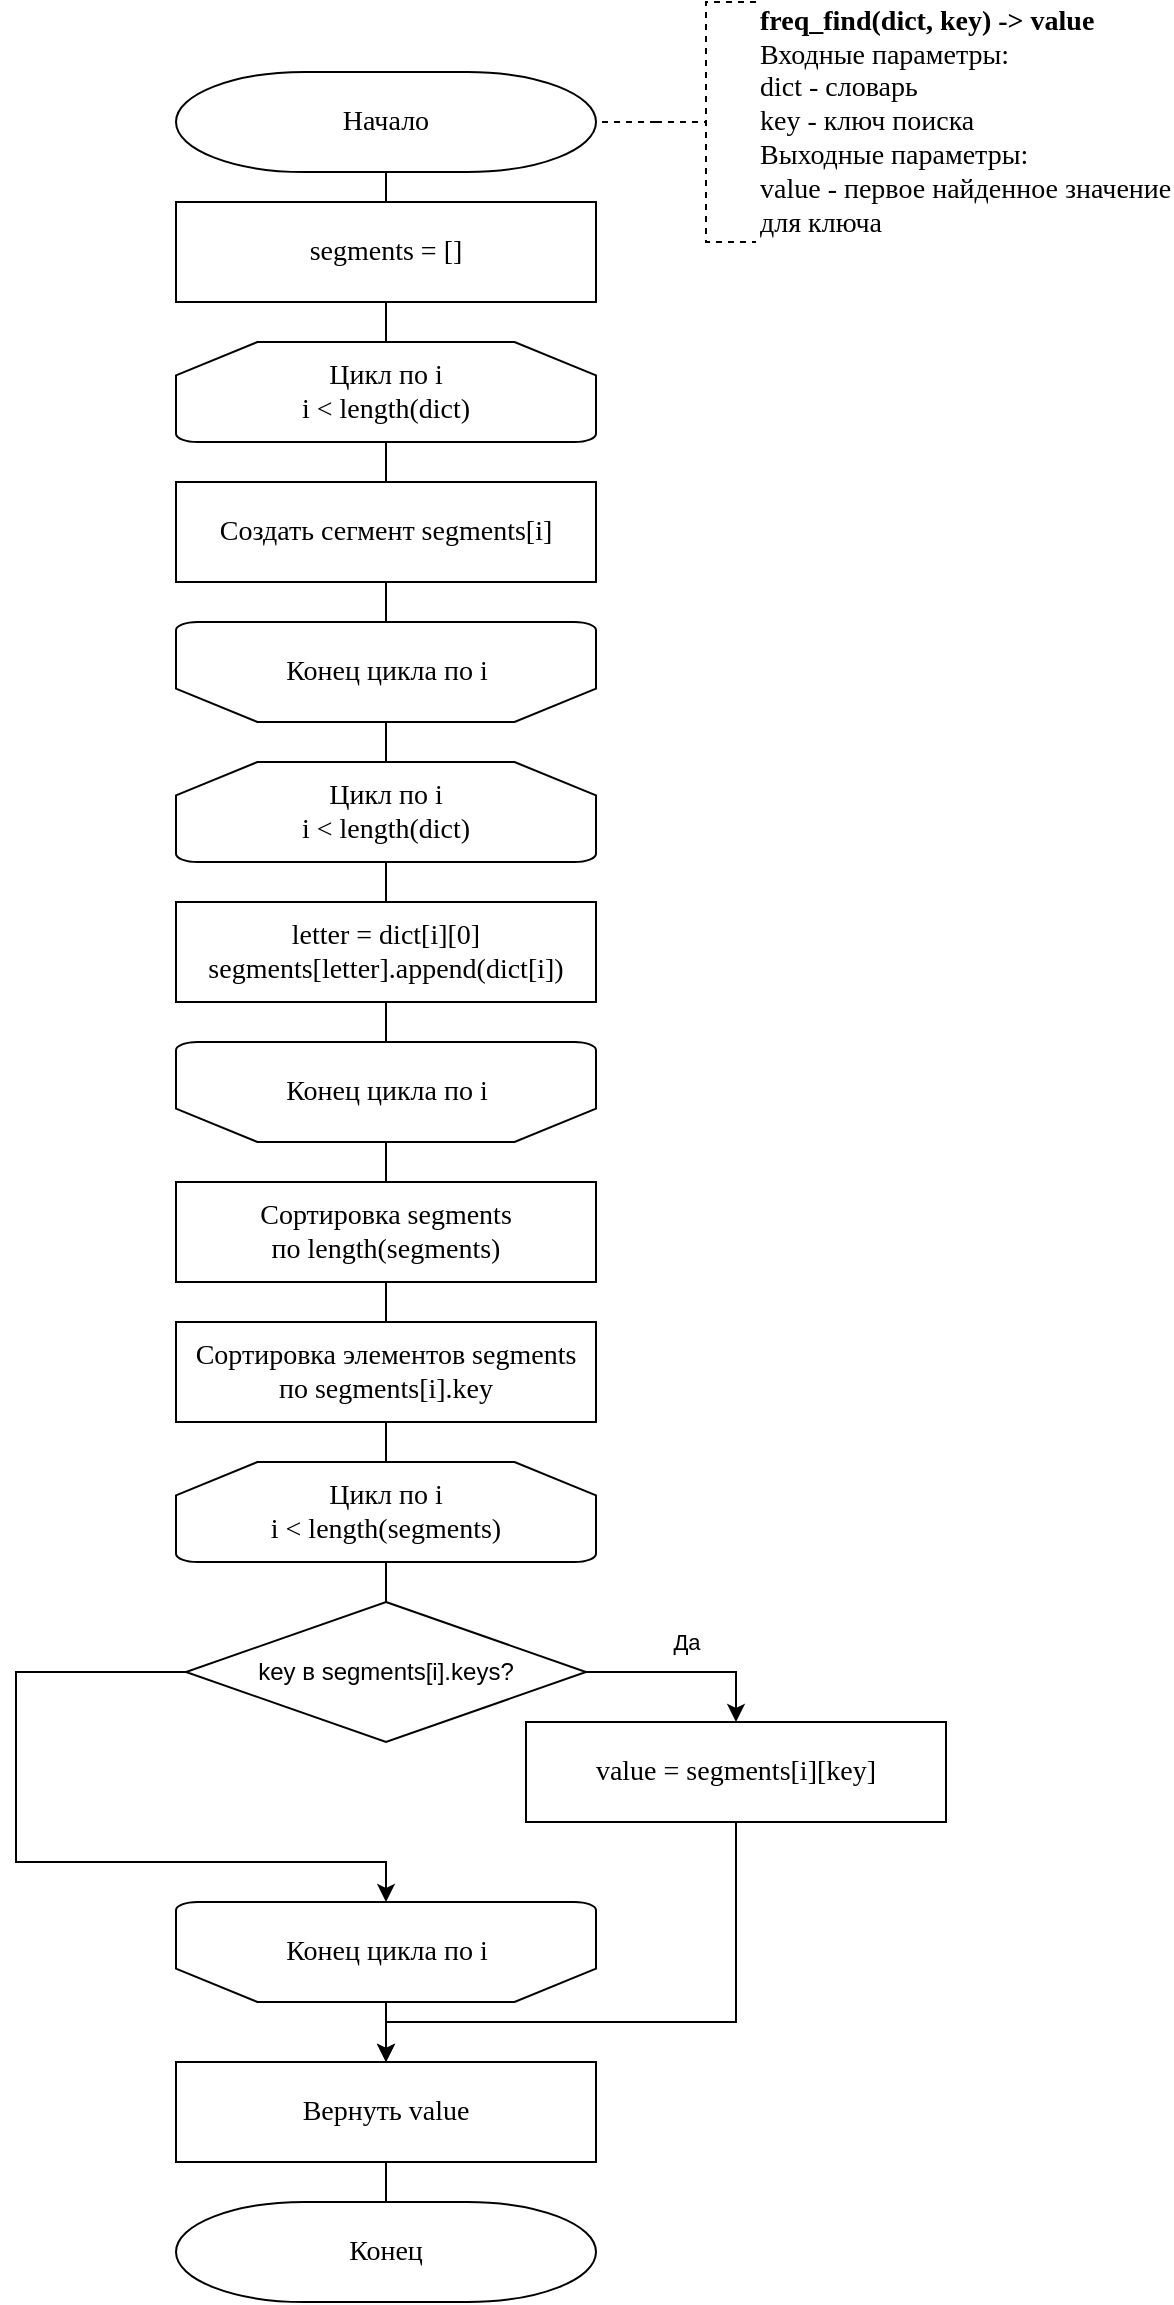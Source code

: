 <mxfile version="13.0.3" type="device"><diagram id="C5RBs43oDa-KdzZeNtuy" name="Page-1"><mxGraphModel dx="1338" dy="816" grid="1" gridSize="10" guides="1" tooltips="1" connect="1" arrows="1" fold="1" page="1" pageScale="1" pageWidth="827" pageHeight="1169" math="0" shadow="0"><root><mxCell id="WIyWlLk6GJQsqaUBKTNV-0"/><mxCell id="WIyWlLk6GJQsqaUBKTNV-1" parent="WIyWlLk6GJQsqaUBKTNV-0"/><mxCell id="naHzqdu6imuNXF9us5Qk-33" value="Начало" style="strokeWidth=1;html=1;shape=mxgraph.flowchart.terminator;whiteSpace=wrap;fontSize=14;fontFamily=Times New Roman;" vertex="1" parent="WIyWlLk6GJQsqaUBKTNV-1"><mxGeometry x="160" y="45" width="210" height="50" as="geometry"/></mxCell><mxCell id="naHzqdu6imuNXF9us5Qk-34" style="edgeStyle=orthogonalEdgeStyle;rounded=0;orthogonalLoop=1;jettySize=auto;html=1;exitX=0;exitY=0.5;exitDx=0;exitDy=0;exitPerimeter=0;entryX=1;entryY=0.5;entryDx=0;entryDy=0;entryPerimeter=0;dashed=1;endArrow=none;endFill=0;fontSize=14;fontFamily=Times New Roman;" edge="1" parent="WIyWlLk6GJQsqaUBKTNV-1" source="naHzqdu6imuNXF9us5Qk-35" target="naHzqdu6imuNXF9us5Qk-33"><mxGeometry relative="1" as="geometry"/></mxCell><mxCell id="naHzqdu6imuNXF9us5Qk-35" value="&lt;b style=&quot;font-size: 14px&quot;&gt;freq_find(dict, key) -&amp;gt; value&lt;/b&gt;&lt;br style=&quot;font-size: 14px&quot;&gt;Входные параметры:&lt;br style=&quot;font-size: 14px&quot;&gt;dict - словарь&lt;br style=&quot;font-size: 14px&quot;&gt;key - ключ поиска&lt;br style=&quot;font-size: 14px&quot;&gt;Выходные параметры:&lt;br style=&quot;font-size: 14px&quot;&gt;value - первое найденное значение&lt;br style=&quot;font-size: 14px&quot;&gt;для ключа" style="strokeWidth=1;html=1;shape=mxgraph.flowchart.annotation_2;align=left;labelPosition=right;pointerEvents=1;dashed=1;fontSize=14;fontFamily=Times New Roman;" vertex="1" parent="WIyWlLk6GJQsqaUBKTNV-1"><mxGeometry x="400" y="10" width="50" height="120" as="geometry"/></mxCell><mxCell id="naHzqdu6imuNXF9us5Qk-88" style="edgeStyle=orthogonalEdgeStyle;rounded=0;orthogonalLoop=1;jettySize=auto;html=1;exitX=0.5;exitY=1;exitDx=0;exitDy=0;exitPerimeter=0;entryX=0.5;entryY=0;entryDx=0;entryDy=0;endArrow=none;endFill=0;" edge="1" parent="WIyWlLk6GJQsqaUBKTNV-1" source="naHzqdu6imuNXF9us5Qk-37" target="naHzqdu6imuNXF9us5Qk-52"><mxGeometry relative="1" as="geometry"/></mxCell><mxCell id="naHzqdu6imuNXF9us5Qk-37" value="Цикл по i&lt;br style=&quot;font-size: 14px&quot;&gt;i &amp;lt; length(dict)" style="strokeWidth=1;html=1;shape=mxgraph.flowchart.loop_limit;whiteSpace=wrap;fontSize=14;fontFamily=Times New Roman;" vertex="1" parent="WIyWlLk6GJQsqaUBKTNV-1"><mxGeometry x="160" y="180" width="210" height="50" as="geometry"/></mxCell><mxCell id="naHzqdu6imuNXF9us5Qk-42" value="Конец" style="strokeWidth=1;html=1;shape=mxgraph.flowchart.terminator;whiteSpace=wrap;fontSize=14;fontFamily=Times New Roman;" vertex="1" parent="WIyWlLk6GJQsqaUBKTNV-1"><mxGeometry x="160" y="1110" width="210" height="50" as="geometry"/></mxCell><mxCell id="naHzqdu6imuNXF9us5Qk-90" style="edgeStyle=orthogonalEdgeStyle;rounded=0;orthogonalLoop=1;jettySize=auto;html=1;exitX=0.5;exitY=0;exitDx=0;exitDy=0;exitPerimeter=0;entryX=0.5;entryY=0;entryDx=0;entryDy=0;entryPerimeter=0;endArrow=none;endFill=0;" edge="1" parent="WIyWlLk6GJQsqaUBKTNV-1" source="naHzqdu6imuNXF9us5Qk-44" target="naHzqdu6imuNXF9us5Qk-71"><mxGeometry relative="1" as="geometry"/></mxCell><mxCell id="naHzqdu6imuNXF9us5Qk-44" value="" style="strokeWidth=1;html=1;shape=mxgraph.flowchart.loop_limit;whiteSpace=wrap;rotation=-180;fontSize=14;fontFamily=Times New Roman;" vertex="1" parent="WIyWlLk6GJQsqaUBKTNV-1"><mxGeometry x="160" y="320" width="210" height="50" as="geometry"/></mxCell><mxCell id="naHzqdu6imuNXF9us5Qk-45" value="Конец цикла по i" style="text;html=1;align=center;verticalAlign=middle;resizable=0;points=[];autosize=1;fontSize=14;fontFamily=Times New Roman;" vertex="1" parent="WIyWlLk6GJQsqaUBKTNV-1"><mxGeometry x="205" y="335" width="120" height="20" as="geometry"/></mxCell><mxCell id="naHzqdu6imuNXF9us5Qk-66" style="edgeStyle=orthogonalEdgeStyle;rounded=0;orthogonalLoop=1;jettySize=auto;html=1;exitX=0.5;exitY=0;exitDx=0;exitDy=0;entryX=0.5;entryY=1;entryDx=0;entryDy=0;entryPerimeter=0;endArrow=none;endFill=0;" edge="1" parent="WIyWlLk6GJQsqaUBKTNV-1" source="naHzqdu6imuNXF9us5Qk-47" target="naHzqdu6imuNXF9us5Qk-33"><mxGeometry relative="1" as="geometry"/></mxCell><mxCell id="naHzqdu6imuNXF9us5Qk-87" style="edgeStyle=orthogonalEdgeStyle;rounded=0;orthogonalLoop=1;jettySize=auto;html=1;exitX=0.5;exitY=1;exitDx=0;exitDy=0;entryX=0.5;entryY=0;entryDx=0;entryDy=0;entryPerimeter=0;endArrow=none;endFill=0;" edge="1" parent="WIyWlLk6GJQsqaUBKTNV-1" source="naHzqdu6imuNXF9us5Qk-47" target="naHzqdu6imuNXF9us5Qk-37"><mxGeometry relative="1" as="geometry"/></mxCell><mxCell id="naHzqdu6imuNXF9us5Qk-47" value="segments = []" style="rounded=0;whiteSpace=wrap;html=1;strokeWidth=1;fontSize=14;fontFamily=Times New Roman;" vertex="1" parent="WIyWlLk6GJQsqaUBKTNV-1"><mxGeometry x="160" y="110" width="210" height="50" as="geometry"/></mxCell><mxCell id="naHzqdu6imuNXF9us5Qk-98" style="edgeStyle=orthogonalEdgeStyle;rounded=0;orthogonalLoop=1;jettySize=auto;html=1;exitX=0.5;exitY=1;exitDx=0;exitDy=0;entryX=0.5;entryY=0;entryDx=0;entryDy=0;entryPerimeter=0;endArrow=none;endFill=0;" edge="1" parent="WIyWlLk6GJQsqaUBKTNV-1" source="naHzqdu6imuNXF9us5Qk-51" target="naHzqdu6imuNXF9us5Qk-42"><mxGeometry relative="1" as="geometry"/></mxCell><mxCell id="naHzqdu6imuNXF9us5Qk-51" value="&lt;span style=&quot;font-size: 14px; text-align: left; background-color: rgb(255, 255, 255);&quot;&gt;Вернуть value&lt;br style=&quot;font-size: 14px;&quot;&gt;&lt;/span&gt;" style="rounded=0;whiteSpace=wrap;html=1;strokeWidth=1;fontSize=14;fontFamily=Times New Roman;" vertex="1" parent="WIyWlLk6GJQsqaUBKTNV-1"><mxGeometry x="160" y="1040" width="210" height="50" as="geometry"/></mxCell><mxCell id="naHzqdu6imuNXF9us5Qk-89" style="edgeStyle=orthogonalEdgeStyle;rounded=0;orthogonalLoop=1;jettySize=auto;html=1;exitX=0.5;exitY=1;exitDx=0;exitDy=0;entryX=0.5;entryY=1;entryDx=0;entryDy=0;entryPerimeter=0;endArrow=none;endFill=0;" edge="1" parent="WIyWlLk6GJQsqaUBKTNV-1" source="naHzqdu6imuNXF9us5Qk-52" target="naHzqdu6imuNXF9us5Qk-44"><mxGeometry relative="1" as="geometry"/></mxCell><mxCell id="naHzqdu6imuNXF9us5Qk-52" value="&lt;span style=&quot;font-size: 14px ; text-align: left ; background-color: rgb(255 , 255 , 255)&quot;&gt;Создать сегмент segments[i]&lt;br style=&quot;font-size: 14px&quot;&gt;&lt;/span&gt;" style="rounded=0;whiteSpace=wrap;html=1;strokeWidth=1;fontSize=14;fontFamily=Times New Roman;" vertex="1" parent="WIyWlLk6GJQsqaUBKTNV-1"><mxGeometry x="160" y="250" width="210" height="50" as="geometry"/></mxCell><mxCell id="naHzqdu6imuNXF9us5Qk-91" style="edgeStyle=orthogonalEdgeStyle;rounded=0;orthogonalLoop=1;jettySize=auto;html=1;exitX=0.5;exitY=1;exitDx=0;exitDy=0;exitPerimeter=0;endArrow=none;endFill=0;" edge="1" parent="WIyWlLk6GJQsqaUBKTNV-1" source="naHzqdu6imuNXF9us5Qk-71" target="naHzqdu6imuNXF9us5Qk-74"><mxGeometry relative="1" as="geometry"/></mxCell><mxCell id="naHzqdu6imuNXF9us5Qk-71" value="Цикл по i&lt;br style=&quot;font-size: 14px&quot;&gt;i &amp;lt; length(dict)" style="strokeWidth=1;html=1;shape=mxgraph.flowchart.loop_limit;whiteSpace=wrap;fontSize=14;fontFamily=Times New Roman;" vertex="1" parent="WIyWlLk6GJQsqaUBKTNV-1"><mxGeometry x="160" y="390" width="210" height="50" as="geometry"/></mxCell><mxCell id="naHzqdu6imuNXF9us5Qk-93" style="edgeStyle=orthogonalEdgeStyle;rounded=0;orthogonalLoop=1;jettySize=auto;html=1;exitX=0.5;exitY=0;exitDx=0;exitDy=0;exitPerimeter=0;entryX=0.5;entryY=0;entryDx=0;entryDy=0;endArrow=none;endFill=0;" edge="1" parent="WIyWlLk6GJQsqaUBKTNV-1" source="naHzqdu6imuNXF9us5Qk-72" target="naHzqdu6imuNXF9us5Qk-77"><mxGeometry relative="1" as="geometry"/></mxCell><mxCell id="naHzqdu6imuNXF9us5Qk-72" value="" style="strokeWidth=1;html=1;shape=mxgraph.flowchart.loop_limit;whiteSpace=wrap;rotation=-180;fontSize=14;fontFamily=Times New Roman;" vertex="1" parent="WIyWlLk6GJQsqaUBKTNV-1"><mxGeometry x="160" y="530" width="210" height="50" as="geometry"/></mxCell><mxCell id="naHzqdu6imuNXF9us5Qk-73" value="Конец цикла по i" style="text;html=1;align=center;verticalAlign=middle;resizable=0;points=[];autosize=1;fontSize=14;fontFamily=Times New Roman;" vertex="1" parent="WIyWlLk6GJQsqaUBKTNV-1"><mxGeometry x="205" y="545" width="120" height="20" as="geometry"/></mxCell><mxCell id="naHzqdu6imuNXF9us5Qk-92" style="edgeStyle=orthogonalEdgeStyle;rounded=0;orthogonalLoop=1;jettySize=auto;html=1;exitX=0.5;exitY=1;exitDx=0;exitDy=0;entryX=0.5;entryY=1;entryDx=0;entryDy=0;entryPerimeter=0;endArrow=none;endFill=0;" edge="1" parent="WIyWlLk6GJQsqaUBKTNV-1" source="naHzqdu6imuNXF9us5Qk-74" target="naHzqdu6imuNXF9us5Qk-72"><mxGeometry relative="1" as="geometry"/></mxCell><mxCell id="naHzqdu6imuNXF9us5Qk-74" value="&lt;span style=&quot;font-size: 14px ; text-align: left ; background-color: rgb(255 , 255 , 255)&quot;&gt;letter = dict[i][0]&lt;br&gt;segments[letter].append(dict[i])&lt;br style=&quot;font-size: 14px&quot;&gt;&lt;/span&gt;" style="rounded=0;whiteSpace=wrap;html=1;strokeWidth=1;fontSize=14;fontFamily=Times New Roman;" vertex="1" parent="WIyWlLk6GJQsqaUBKTNV-1"><mxGeometry x="160" y="460" width="210" height="50" as="geometry"/></mxCell><mxCell id="naHzqdu6imuNXF9us5Qk-94" style="edgeStyle=orthogonalEdgeStyle;rounded=0;orthogonalLoop=1;jettySize=auto;html=1;exitX=0.5;exitY=1;exitDx=0;exitDy=0;entryX=0.5;entryY=0;entryDx=0;entryDy=0;endArrow=none;endFill=0;" edge="1" parent="WIyWlLk6GJQsqaUBKTNV-1" source="naHzqdu6imuNXF9us5Qk-77" target="naHzqdu6imuNXF9us5Qk-78"><mxGeometry relative="1" as="geometry"/></mxCell><mxCell id="naHzqdu6imuNXF9us5Qk-77" value="&lt;span style=&quot;font-size: 14px ; text-align: left ; background-color: rgb(255 , 255 , 255)&quot;&gt;Сортировка segments&lt;br&gt;по length(segments)&lt;br style=&quot;font-size: 14px&quot;&gt;&lt;/span&gt;" style="rounded=0;whiteSpace=wrap;html=1;strokeWidth=1;fontSize=14;fontFamily=Times New Roman;" vertex="1" parent="WIyWlLk6GJQsqaUBKTNV-1"><mxGeometry x="160" y="600" width="210" height="50" as="geometry"/></mxCell><mxCell id="naHzqdu6imuNXF9us5Qk-95" style="edgeStyle=orthogonalEdgeStyle;rounded=0;orthogonalLoop=1;jettySize=auto;html=1;exitX=0.5;exitY=1;exitDx=0;exitDy=0;endArrow=none;endFill=0;" edge="1" parent="WIyWlLk6GJQsqaUBKTNV-1" source="naHzqdu6imuNXF9us5Qk-78" target="naHzqdu6imuNXF9us5Qk-79"><mxGeometry relative="1" as="geometry"/></mxCell><mxCell id="naHzqdu6imuNXF9us5Qk-78" value="&lt;span style=&quot;font-size: 14px ; text-align: left ; background-color: rgb(255 , 255 , 255)&quot;&gt;Сортировка элементов segments&lt;br&gt;по segments[i].key&lt;br style=&quot;font-size: 14px&quot;&gt;&lt;/span&gt;" style="rounded=0;whiteSpace=wrap;html=1;strokeWidth=1;fontSize=14;fontFamily=Times New Roman;" vertex="1" parent="WIyWlLk6GJQsqaUBKTNV-1"><mxGeometry x="160" y="670" width="210" height="50" as="geometry"/></mxCell><mxCell id="naHzqdu6imuNXF9us5Qk-96" style="edgeStyle=orthogonalEdgeStyle;rounded=0;orthogonalLoop=1;jettySize=auto;html=1;exitX=0.5;exitY=1;exitDx=0;exitDy=0;exitPerimeter=0;entryX=0.5;entryY=0;entryDx=0;entryDy=0;endArrow=none;endFill=0;" edge="1" parent="WIyWlLk6GJQsqaUBKTNV-1" source="naHzqdu6imuNXF9us5Qk-79" target="naHzqdu6imuNXF9us5Qk-80"><mxGeometry relative="1" as="geometry"/></mxCell><mxCell id="naHzqdu6imuNXF9us5Qk-79" value="Цикл по i&lt;br style=&quot;font-size: 14px&quot;&gt;i &amp;lt; length(segments)" style="strokeWidth=1;html=1;shape=mxgraph.flowchart.loop_limit;whiteSpace=wrap;fontSize=14;fontFamily=Times New Roman;" vertex="1" parent="WIyWlLk6GJQsqaUBKTNV-1"><mxGeometry x="160" y="740" width="210" height="50" as="geometry"/></mxCell><mxCell id="naHzqdu6imuNXF9us5Qk-82" value="Да" style="edgeStyle=orthogonalEdgeStyle;rounded=0;orthogonalLoop=1;jettySize=auto;html=1;exitX=1;exitY=0.5;exitDx=0;exitDy=0;endArrow=classic;endFill=1;" edge="1" parent="WIyWlLk6GJQsqaUBKTNV-1" source="naHzqdu6imuNXF9us5Qk-80" target="naHzqdu6imuNXF9us5Qk-81"><mxGeometry y="15" relative="1" as="geometry"><mxPoint as="offset"/></mxGeometry></mxCell><mxCell id="naHzqdu6imuNXF9us5Qk-97" style="edgeStyle=orthogonalEdgeStyle;rounded=0;orthogonalLoop=1;jettySize=auto;html=1;exitX=0;exitY=0.5;exitDx=0;exitDy=0;entryX=0.5;entryY=1;entryDx=0;entryDy=0;entryPerimeter=0;endArrow=classic;endFill=1;" edge="1" parent="WIyWlLk6GJQsqaUBKTNV-1" source="naHzqdu6imuNXF9us5Qk-80" target="naHzqdu6imuNXF9us5Qk-83"><mxGeometry relative="1" as="geometry"><Array as="points"><mxPoint x="80" y="845"/><mxPoint x="80" y="940"/><mxPoint x="265" y="940"/></Array></mxGeometry></mxCell><mxCell id="naHzqdu6imuNXF9us5Qk-80" value="key в segments[i].keys?" style="rhombus;whiteSpace=wrap;html=1;" vertex="1" parent="WIyWlLk6GJQsqaUBKTNV-1"><mxGeometry x="165" y="810" width="200" height="70" as="geometry"/></mxCell><mxCell id="naHzqdu6imuNXF9us5Qk-86" style="edgeStyle=orthogonalEdgeStyle;rounded=0;orthogonalLoop=1;jettySize=auto;html=1;exitX=0.5;exitY=1;exitDx=0;exitDy=0;endArrow=classic;endFill=1;" edge="1" parent="WIyWlLk6GJQsqaUBKTNV-1" source="naHzqdu6imuNXF9us5Qk-81" target="naHzqdu6imuNXF9us5Qk-51"><mxGeometry relative="1" as="geometry"><Array as="points"><mxPoint x="440" y="1020"/><mxPoint x="265" y="1020"/></Array></mxGeometry></mxCell><mxCell id="naHzqdu6imuNXF9us5Qk-81" value="&lt;span style=&quot;font-size: 14px ; text-align: left ; background-color: rgb(255 , 255 , 255)&quot;&gt;value = segments[i][key]&lt;br style=&quot;font-size: 14px&quot;&gt;&lt;/span&gt;" style="rounded=0;whiteSpace=wrap;html=1;strokeWidth=1;fontSize=14;fontFamily=Times New Roman;" vertex="1" parent="WIyWlLk6GJQsqaUBKTNV-1"><mxGeometry x="335" y="870" width="210" height="50" as="geometry"/></mxCell><mxCell id="naHzqdu6imuNXF9us5Qk-85" style="edgeStyle=orthogonalEdgeStyle;rounded=0;orthogonalLoop=1;jettySize=auto;html=1;exitX=0.5;exitY=0;exitDx=0;exitDy=0;exitPerimeter=0;endArrow=classic;endFill=1;" edge="1" parent="WIyWlLk6GJQsqaUBKTNV-1" source="naHzqdu6imuNXF9us5Qk-83" target="naHzqdu6imuNXF9us5Qk-51"><mxGeometry relative="1" as="geometry"/></mxCell><mxCell id="naHzqdu6imuNXF9us5Qk-83" value="" style="strokeWidth=1;html=1;shape=mxgraph.flowchart.loop_limit;whiteSpace=wrap;rotation=-180;fontSize=14;fontFamily=Times New Roman;" vertex="1" parent="WIyWlLk6GJQsqaUBKTNV-1"><mxGeometry x="160" y="960" width="210" height="50" as="geometry"/></mxCell><mxCell id="naHzqdu6imuNXF9us5Qk-84" value="Конец цикла по i" style="text;html=1;align=center;verticalAlign=middle;resizable=0;points=[];autosize=1;fontSize=14;fontFamily=Times New Roman;" vertex="1" parent="WIyWlLk6GJQsqaUBKTNV-1"><mxGeometry x="205" y="975" width="120" height="20" as="geometry"/></mxCell></root></mxGraphModel></diagram></mxfile>